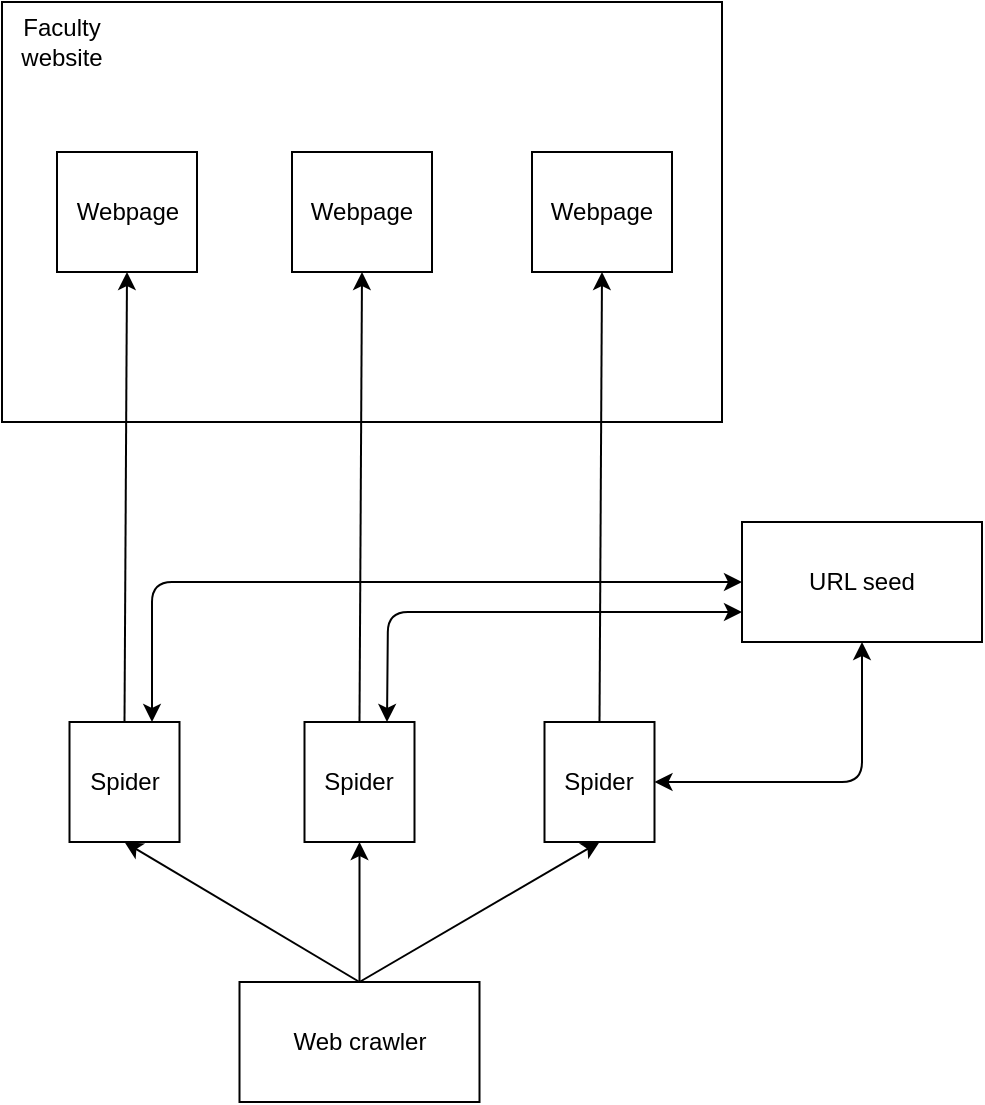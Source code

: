 <mxfile version="13.3.0" type="device"><diagram id="Ks-iFzdpNt24UwbkJnOP" name="Page-1"><mxGraphModel dx="1130" dy="819" grid="1" gridSize="10" guides="1" tooltips="1" connect="1" arrows="1" fold="1" page="1" pageScale="1" pageWidth="850" pageHeight="1100" math="0" shadow="0"><root><mxCell id="0"/><mxCell id="1" parent="0"/><mxCell id="hUBA3dwAstFWyhqIacas-1" value="" style="rounded=0;whiteSpace=wrap;html=1;" vertex="1" parent="1"><mxGeometry x="160" y="80" width="360" height="210" as="geometry"/></mxCell><mxCell id="hUBA3dwAstFWyhqIacas-2" value="Faculty website" style="text;html=1;strokeColor=none;fillColor=none;align=center;verticalAlign=middle;whiteSpace=wrap;rounded=0;" vertex="1" parent="1"><mxGeometry x="170" y="90" width="40" height="20" as="geometry"/></mxCell><mxCell id="hUBA3dwAstFWyhqIacas-3" value="Webpage" style="rounded=0;whiteSpace=wrap;html=1;" vertex="1" parent="1"><mxGeometry x="187.5" y="155" width="70" height="60" as="geometry"/></mxCell><mxCell id="hUBA3dwAstFWyhqIacas-4" value="Webpage" style="rounded=0;whiteSpace=wrap;html=1;" vertex="1" parent="1"><mxGeometry x="305" y="155" width="70" height="60" as="geometry"/></mxCell><mxCell id="hUBA3dwAstFWyhqIacas-5" value="Webpage" style="rounded=0;whiteSpace=wrap;html=1;" vertex="1" parent="1"><mxGeometry x="425" y="155" width="70" height="60" as="geometry"/></mxCell><mxCell id="hUBA3dwAstFWyhqIacas-6" value="Web crawler" style="rounded=0;whiteSpace=wrap;html=1;" vertex="1" parent="1"><mxGeometry x="278.75" y="570" width="120" height="60" as="geometry"/></mxCell><mxCell id="hUBA3dwAstFWyhqIacas-7" value="Spider" style="rounded=0;whiteSpace=wrap;html=1;" vertex="1" parent="1"><mxGeometry x="193.75" y="440" width="55" height="60" as="geometry"/></mxCell><mxCell id="hUBA3dwAstFWyhqIacas-8" value="Spider" style="rounded=0;whiteSpace=wrap;html=1;" vertex="1" parent="1"><mxGeometry x="311.25" y="440" width="55" height="60" as="geometry"/></mxCell><mxCell id="hUBA3dwAstFWyhqIacas-9" value="Spider" style="rounded=0;whiteSpace=wrap;html=1;" vertex="1" parent="1"><mxGeometry x="431.25" y="440" width="55" height="60" as="geometry"/></mxCell><mxCell id="hUBA3dwAstFWyhqIacas-10" value="" style="endArrow=classic;html=1;exitX=0.5;exitY=0;exitDx=0;exitDy=0;entryX=0.5;entryY=1;entryDx=0;entryDy=0;" edge="1" parent="1" source="hUBA3dwAstFWyhqIacas-6" target="hUBA3dwAstFWyhqIacas-7"><mxGeometry width="50" height="50" relative="1" as="geometry"><mxPoint x="400" y="480" as="sourcePoint"/><mxPoint x="450" y="430" as="targetPoint"/></mxGeometry></mxCell><mxCell id="hUBA3dwAstFWyhqIacas-11" value="" style="endArrow=classic;html=1;exitX=0.5;exitY=0;exitDx=0;exitDy=0;entryX=0.5;entryY=1;entryDx=0;entryDy=0;" edge="1" parent="1" source="hUBA3dwAstFWyhqIacas-6" target="hUBA3dwAstFWyhqIacas-8"><mxGeometry width="50" height="50" relative="1" as="geometry"><mxPoint x="400" y="480" as="sourcePoint"/><mxPoint x="450" y="430" as="targetPoint"/></mxGeometry></mxCell><mxCell id="hUBA3dwAstFWyhqIacas-12" value="" style="endArrow=classic;html=1;exitX=0.5;exitY=0;exitDx=0;exitDy=0;entryX=0.5;entryY=1;entryDx=0;entryDy=0;" edge="1" parent="1" source="hUBA3dwAstFWyhqIacas-6" target="hUBA3dwAstFWyhqIacas-9"><mxGeometry width="50" height="50" relative="1" as="geometry"><mxPoint x="400" y="480" as="sourcePoint"/><mxPoint x="450" y="430" as="targetPoint"/></mxGeometry></mxCell><mxCell id="hUBA3dwAstFWyhqIacas-18" value="URL seed" style="rounded=0;whiteSpace=wrap;html=1;" vertex="1" parent="1"><mxGeometry x="530" y="340" width="120" height="60" as="geometry"/></mxCell><mxCell id="hUBA3dwAstFWyhqIacas-19" value="" style="endArrow=classic;html=1;exitX=0.5;exitY=0;exitDx=0;exitDy=0;entryX=0.5;entryY=1;entryDx=0;entryDy=0;" edge="1" parent="1" source="hUBA3dwAstFWyhqIacas-7" target="hUBA3dwAstFWyhqIacas-3"><mxGeometry width="50" height="50" relative="1" as="geometry"><mxPoint x="400" y="340" as="sourcePoint"/><mxPoint x="450" y="290" as="targetPoint"/></mxGeometry></mxCell><mxCell id="hUBA3dwAstFWyhqIacas-20" value="" style="endArrow=classic;html=1;exitX=0.5;exitY=0;exitDx=0;exitDy=0;entryX=0.5;entryY=1;entryDx=0;entryDy=0;" edge="1" parent="1" source="hUBA3dwAstFWyhqIacas-8" target="hUBA3dwAstFWyhqIacas-4"><mxGeometry width="50" height="50" relative="1" as="geometry"><mxPoint x="400" y="340" as="sourcePoint"/><mxPoint x="450" y="290" as="targetPoint"/></mxGeometry></mxCell><mxCell id="hUBA3dwAstFWyhqIacas-21" value="" style="endArrow=classic;html=1;exitX=0.5;exitY=0;exitDx=0;exitDy=0;entryX=0.5;entryY=1;entryDx=0;entryDy=0;" edge="1" parent="1" source="hUBA3dwAstFWyhqIacas-9" target="hUBA3dwAstFWyhqIacas-5"><mxGeometry width="50" height="50" relative="1" as="geometry"><mxPoint x="400" y="340" as="sourcePoint"/><mxPoint x="450" y="290" as="targetPoint"/></mxGeometry></mxCell><mxCell id="hUBA3dwAstFWyhqIacas-22" value="" style="endArrow=classic;startArrow=classic;html=1;exitX=1;exitY=0.5;exitDx=0;exitDy=0;entryX=0.5;entryY=1;entryDx=0;entryDy=0;" edge="1" parent="1" source="hUBA3dwAstFWyhqIacas-9" target="hUBA3dwAstFWyhqIacas-18"><mxGeometry width="50" height="50" relative="1" as="geometry"><mxPoint x="400" y="340" as="sourcePoint"/><mxPoint x="450" y="290" as="targetPoint"/><Array as="points"><mxPoint x="590" y="470"/></Array></mxGeometry></mxCell><mxCell id="hUBA3dwAstFWyhqIacas-23" value="" style="endArrow=classic;startArrow=classic;html=1;exitX=0.75;exitY=0;exitDx=0;exitDy=0;entryX=0;entryY=0.75;entryDx=0;entryDy=0;" edge="1" parent="1" source="hUBA3dwAstFWyhqIacas-8" target="hUBA3dwAstFWyhqIacas-18"><mxGeometry width="50" height="50" relative="1" as="geometry"><mxPoint x="400" y="340" as="sourcePoint"/><mxPoint x="510" y="400" as="targetPoint"/><Array as="points"><mxPoint x="353" y="385"/></Array></mxGeometry></mxCell><mxCell id="hUBA3dwAstFWyhqIacas-24" value="" style="endArrow=classic;startArrow=classic;html=1;exitX=0.75;exitY=0;exitDx=0;exitDy=0;entryX=0;entryY=0.5;entryDx=0;entryDy=0;" edge="1" parent="1" source="hUBA3dwAstFWyhqIacas-7" target="hUBA3dwAstFWyhqIacas-18"><mxGeometry width="50" height="50" relative="1" as="geometry"><mxPoint x="400" y="340" as="sourcePoint"/><mxPoint x="450" y="290" as="targetPoint"/><Array as="points"><mxPoint x="235" y="370"/></Array></mxGeometry></mxCell></root></mxGraphModel></diagram></mxfile>